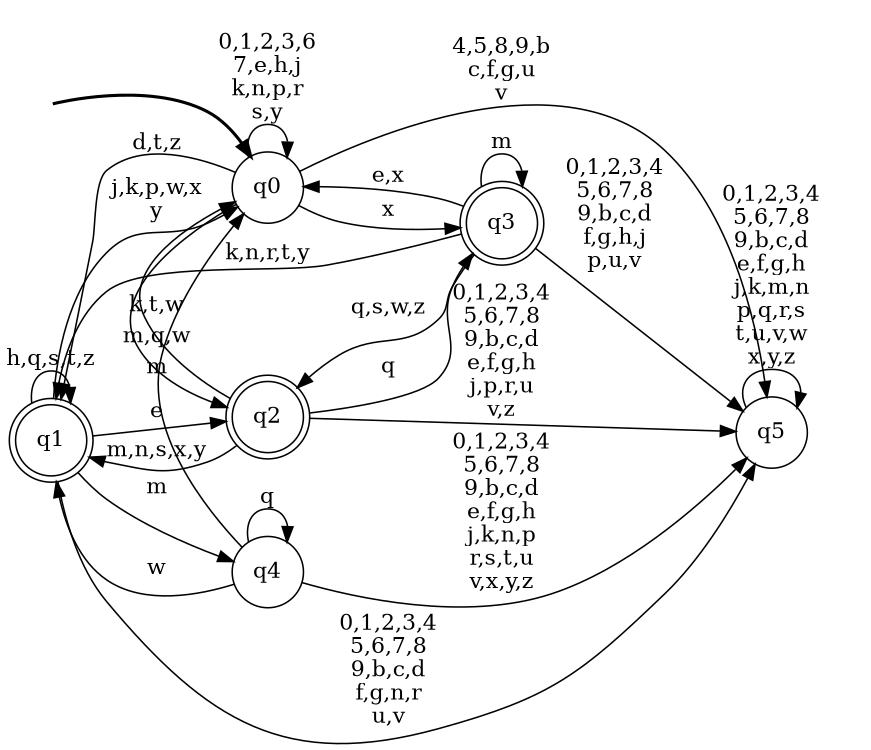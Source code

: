 digraph BlueStar {
__start0 [style = invis, shape = none, label = "", width = 0, height = 0];

rankdir=LR;
size="8,5";

s0 [style="filled", color="black", fillcolor="white" shape="circle", label="q0"];
s1 [style="rounded,filled", color="black", fillcolor="white" shape="doublecircle", label="q1"];
s2 [style="rounded,filled", color="black", fillcolor="white" shape="doublecircle", label="q2"];
s3 [style="rounded,filled", color="black", fillcolor="white" shape="doublecircle", label="q3"];
s4 [style="filled", color="black", fillcolor="white" shape="circle", label="q4"];
s5 [style="filled", color="black", fillcolor="white" shape="circle", label="q5"];
subgraph cluster_main { 
	graph [pad=".75", ranksep="0.15", nodesep="0.15"];
	 style=invis; 
	__start0 -> s0 [penwidth=2];
}
s0 -> s0 [label="0,1,2,3,6\n7,e,h,j\nk,n,p,r\ns,y"];
s0 -> s1 [label="d,t,z"];
s0 -> s2 [label="m,q,w"];
s0 -> s3 [label="x"];
s0 -> s5 [label="4,5,8,9,b\nc,f,g,u\nv"];
s1 -> s0 [label="j,k,p,w,x\ny"];
s1 -> s1 [label="h,q,s,t,z"];
s1 -> s2 [label="e"];
s1 -> s4 [label="m"];
s1 -> s5 [label="0,1,2,3,4\n5,6,7,8\n9,b,c,d\nf,g,n,r\nu,v"];
s2 -> s0 [label="k,t,w"];
s2 -> s1 [label="m,n,s,x,y"];
s2 -> s3 [label="q"];
s2 -> s5 [label="0,1,2,3,4\n5,6,7,8\n9,b,c,d\ne,f,g,h\nj,p,r,u\nv,z"];
s3 -> s0 [label="e,x"];
s3 -> s1 [label="k,n,r,t,y"];
s3 -> s2 [label="q,s,w,z"];
s3 -> s3 [label="m"];
s3 -> s5 [label="0,1,2,3,4\n5,6,7,8\n9,b,c,d\nf,g,h,j\np,u,v"];
s4 -> s0 [label="m"];
s4 -> s1 [label="w"];
s4 -> s4 [label="q"];
s4 -> s5 [label="0,1,2,3,4\n5,6,7,8\n9,b,c,d\ne,f,g,h\nj,k,n,p\nr,s,t,u\nv,x,y,z"];
s5 -> s5 [label="0,1,2,3,4\n5,6,7,8\n9,b,c,d\ne,f,g,h\nj,k,m,n\np,q,r,s\nt,u,v,w\nx,y,z"];

}